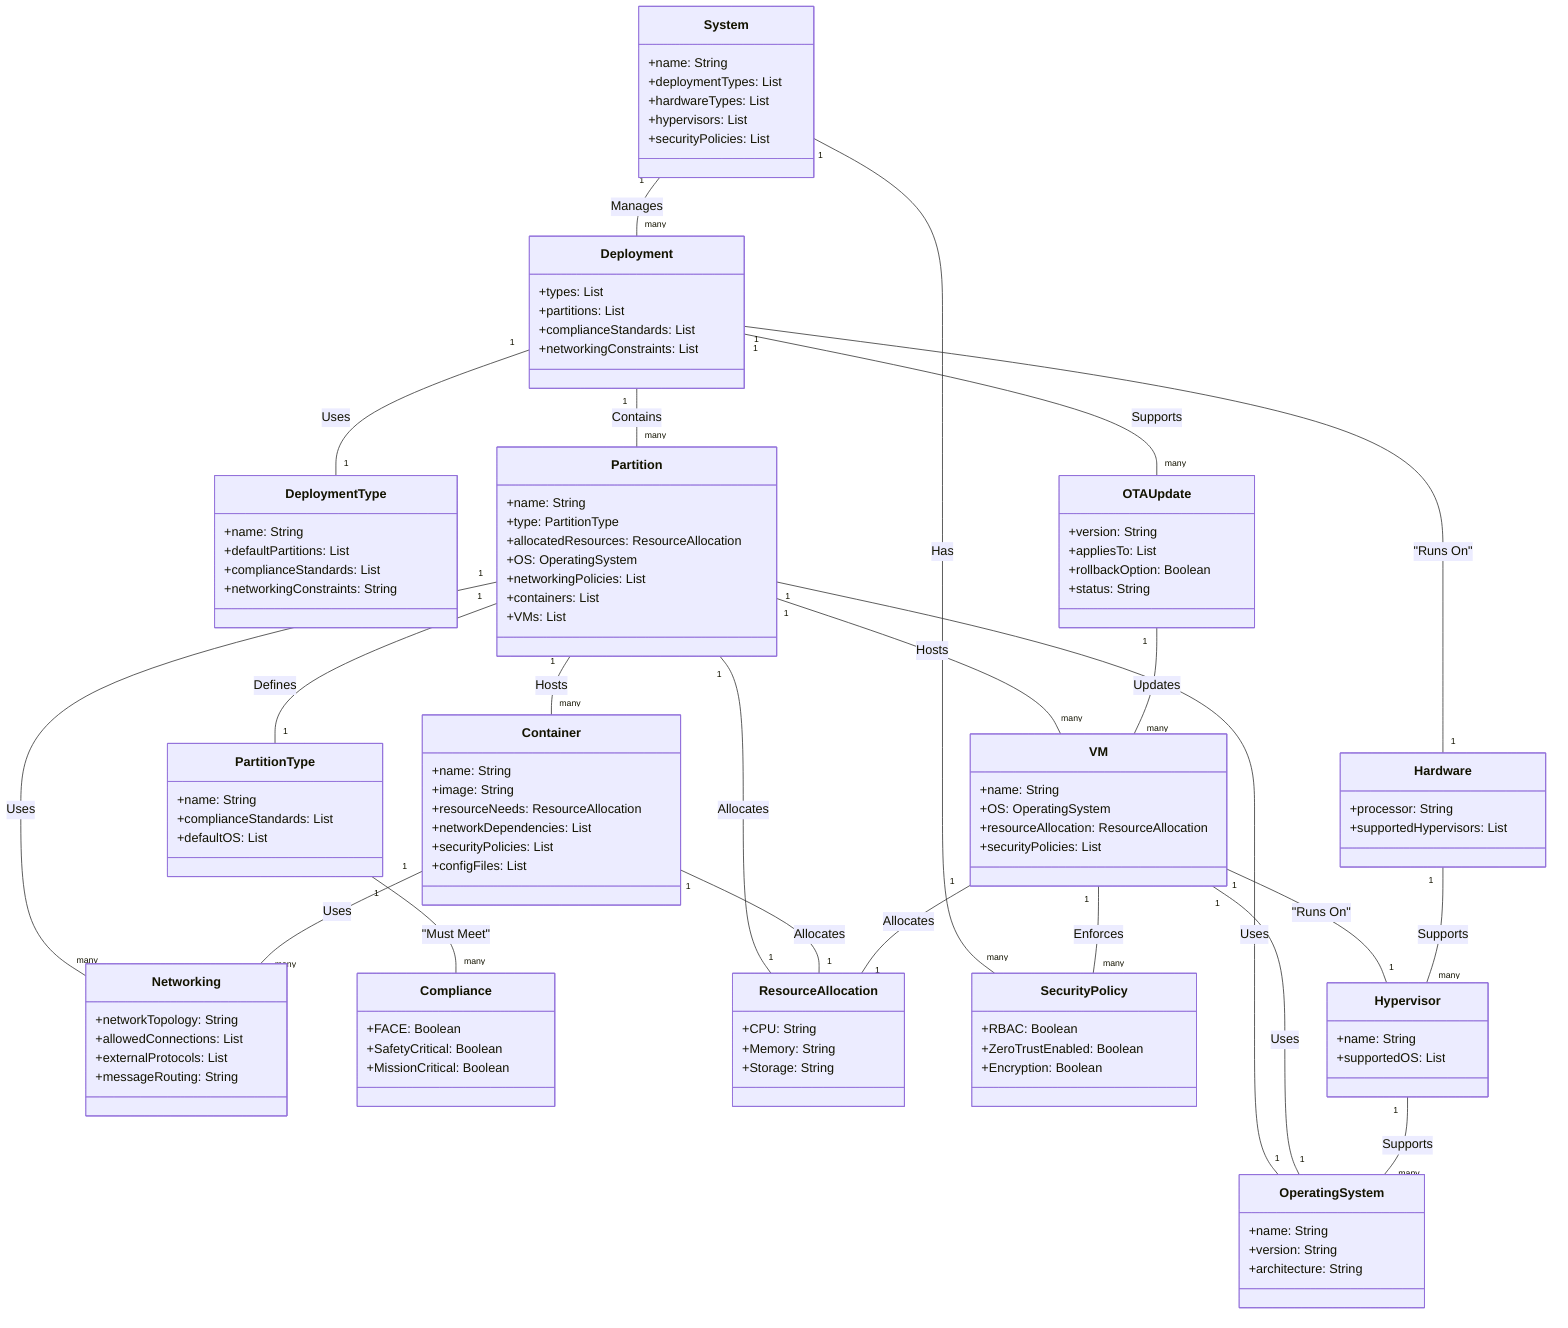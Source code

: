 classDiagram
    direction TB

    %% Top level
    class System {
        +name: String
        +deploymentTypes: List
        +hardwareTypes: List
        +hypervisors: List
        +securityPolicies: List
    }

    %% Second level
    class Deployment {
        +types: List
        +partitions: List
        +complianceStandards: List
        +networkingConstraints: List
    }

    %% Third level - Main components
    class DeploymentType {
        +name: String
        +defaultPartitions: List
        +complianceStandards: List
        +networkingConstraints: String
    }

    class OTAUpdate {
        +version: String
        +appliesTo: List
        +rollbackOption: Boolean
        +status: String
    }

    class Hardware {
        +processor: String
        +supportedHypervisors: List
    }

    class Partition {
        +name: String
        +type: PartitionType
        +allocatedResources: ResourceAllocation
        +OS: OperatingSystem
        +networkingPolicies: List
        +containers: List
        +VMs: List
    }

    %% Fourth level
    class PartitionType {
        +name: String
        +complianceStandards: List
        +defaultOS: List
    }

    class Networking {
        +networkTopology: String
        +allowedConnections: List
        +externalProtocols: List
        +messageRouting: String
    }

    class Container {
        +name: String
        +image: String
        +resourceNeeds: ResourceAllocation
        +networkDependencies: List
        +securityPolicies: List
        +configFiles: List
    }

    class VM {
        +name: String
        +OS: OperatingSystem
        +resourceAllocation: ResourceAllocation
        +securityPolicies: List
    }

    %% Bottom level components
    class Compliance {
        +FACE: Boolean
        +SafetyCritical: Boolean
        +MissionCritical: Boolean
    }

    class ResourceAllocation {
        +CPU: String
        +Memory: String
        +Storage: String
    }

    class SecurityPolicy {
        +RBAC: Boolean
        +ZeroTrustEnabled: Boolean
        +Encryption: Boolean
    }

    class Hypervisor {
        +name: String
        +supportedOS: List
    }

    class OperatingSystem {
        +name: String
        +version: String
        +architecture: String
    }

    %% System level relationships
    System "1" -- "many" Deployment : Manages
    System "1" -- "many" SecurityPolicy : Has

    %% Deployment level relationships
    Deployment "1" -- "1" DeploymentType : Uses
    Deployment "1" -- "many" Partition : Contains
    Deployment "1" -- "many" OTAUpdate : Supports
    Deployment "1" -- "1" Hardware : "Runs On"

    %% Partition relationships
    Partition "1" -- "many" Networking : Uses
    Partition "1" -- "many" Container : Hosts
    Partition "1" -- "many" VM : Hosts
    Partition "1" -- "1" ResourceAllocation : Allocates
    Partition "1" -- "1" PartitionType : Defines
    Partition "1" -- "1" OperatingSystem : Uses

    %% PartitionType relationships
    PartitionType "1" -- "many" Compliance : "Must Meet"

    %% Container relationships
    Container "1" -- "1" ResourceAllocation : Allocates
    Container "1" -- "many" Networking : Uses

    %% VM relationships
    VM "1" -- "many" SecurityPolicy : Enforces
    VM "1" -- "1" Hypervisor : "Runs On"
    VM "1" -- "1" ResourceAllocation : Allocates
    VM "1" -- "1" OperatingSystem : Uses
    OTAUpdate "1" -- "many" VM : Updates

    %% Hardware relationships
    Hardware "1" -- "many" Hypervisor : Supports

    %% Hypervisor relationships
    Hypervisor "1" -- "many" OperatingSystem : Supports
